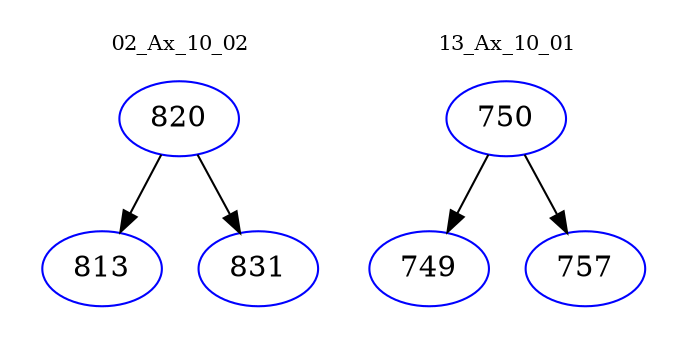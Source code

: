 digraph{
subgraph cluster_0 {
color = white
label = "02_Ax_10_02";
fontsize=10;
T0_820 [label="820", color="blue"]
T0_820 -> T0_813 [color="black"]
T0_813 [label="813", color="blue"]
T0_820 -> T0_831 [color="black"]
T0_831 [label="831", color="blue"]
}
subgraph cluster_1 {
color = white
label = "13_Ax_10_01";
fontsize=10;
T1_750 [label="750", color="blue"]
T1_750 -> T1_749 [color="black"]
T1_749 [label="749", color="blue"]
T1_750 -> T1_757 [color="black"]
T1_757 [label="757", color="blue"]
}
}
